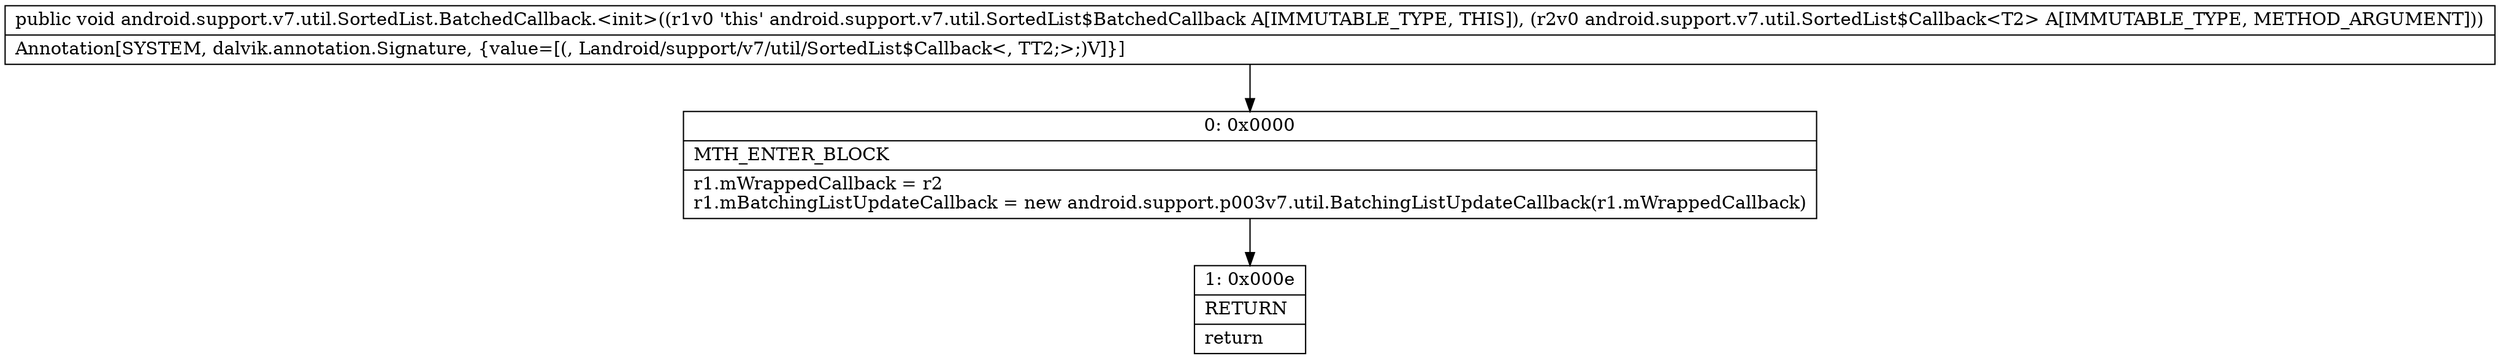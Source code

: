 digraph "CFG forandroid.support.v7.util.SortedList.BatchedCallback.\<init\>(Landroid\/support\/v7\/util\/SortedList$Callback;)V" {
Node_0 [shape=record,label="{0\:\ 0x0000|MTH_ENTER_BLOCK\l|r1.mWrappedCallback = r2\lr1.mBatchingListUpdateCallback = new android.support.p003v7.util.BatchingListUpdateCallback(r1.mWrappedCallback)\l}"];
Node_1 [shape=record,label="{1\:\ 0x000e|RETURN\l|return\l}"];
MethodNode[shape=record,label="{public void android.support.v7.util.SortedList.BatchedCallback.\<init\>((r1v0 'this' android.support.v7.util.SortedList$BatchedCallback A[IMMUTABLE_TYPE, THIS]), (r2v0 android.support.v7.util.SortedList$Callback\<T2\> A[IMMUTABLE_TYPE, METHOD_ARGUMENT]))  | Annotation[SYSTEM, dalvik.annotation.Signature, \{value=[(, Landroid\/support\/v7\/util\/SortedList$Callback\<, TT2;\>;)V]\}]\l}"];
MethodNode -> Node_0;
Node_0 -> Node_1;
}

